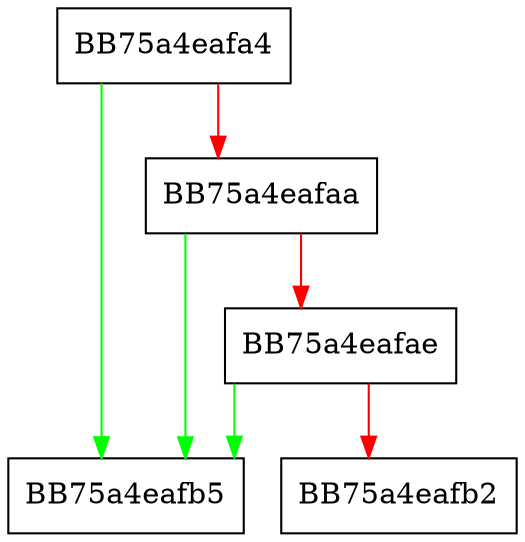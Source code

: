 digraph IsSpecialMalwareName {
  node [shape="box"];
  graph [splines=ortho];
  BB75a4eafa4 -> BB75a4eafb5 [color="green"];
  BB75a4eafa4 -> BB75a4eafaa [color="red"];
  BB75a4eafaa -> BB75a4eafb5 [color="green"];
  BB75a4eafaa -> BB75a4eafae [color="red"];
  BB75a4eafae -> BB75a4eafb5 [color="green"];
  BB75a4eafae -> BB75a4eafb2 [color="red"];
}